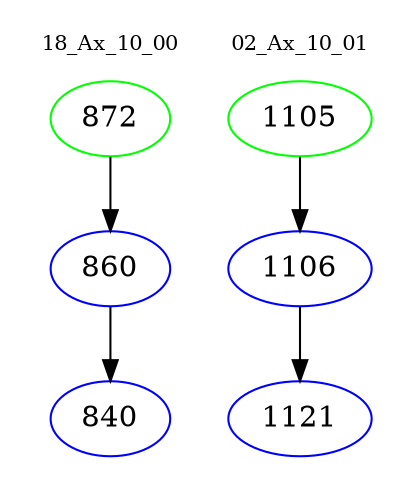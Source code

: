 digraph{
subgraph cluster_0 {
color = white
label = "18_Ax_10_00";
fontsize=10;
T0_872 [label="872", color="green"]
T0_872 -> T0_860 [color="black"]
T0_860 [label="860", color="blue"]
T0_860 -> T0_840 [color="black"]
T0_840 [label="840", color="blue"]
}
subgraph cluster_1 {
color = white
label = "02_Ax_10_01";
fontsize=10;
T1_1105 [label="1105", color="green"]
T1_1105 -> T1_1106 [color="black"]
T1_1106 [label="1106", color="blue"]
T1_1106 -> T1_1121 [color="black"]
T1_1121 [label="1121", color="blue"]
}
}

